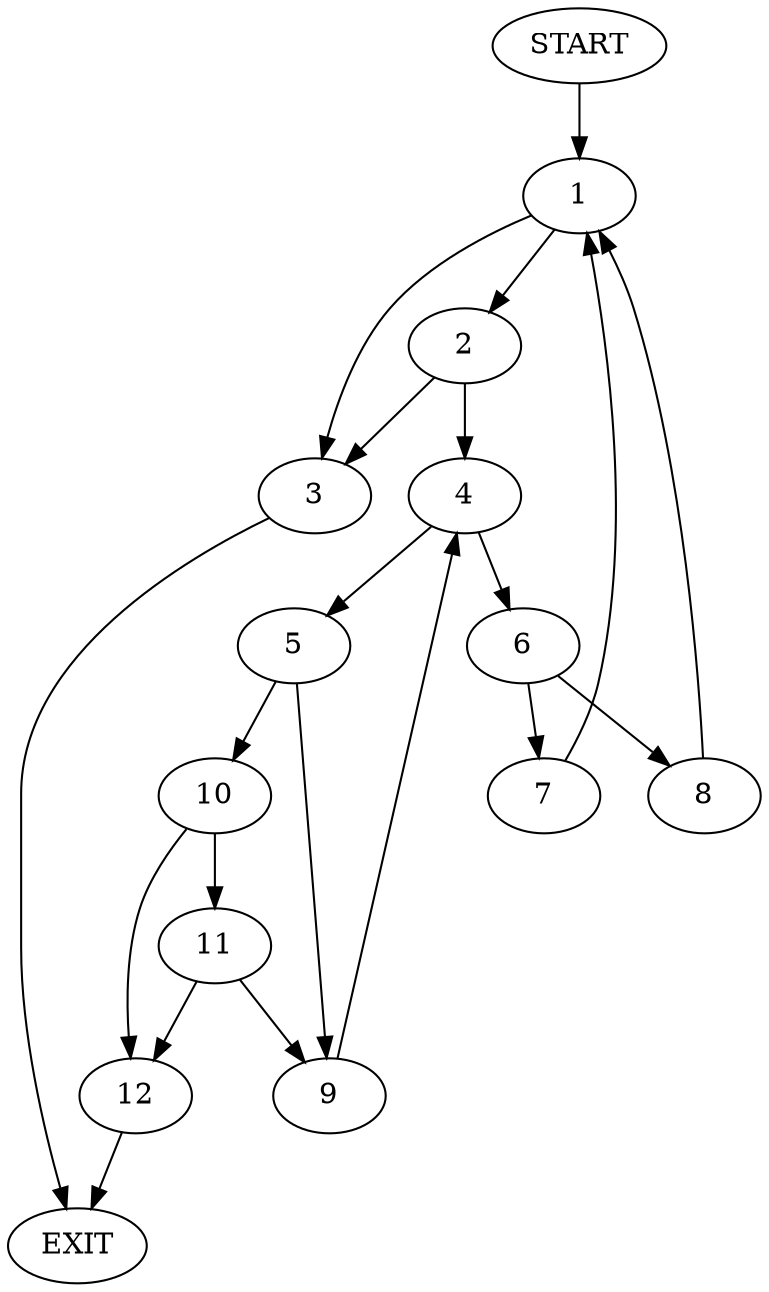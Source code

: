 digraph {
0 [label="START"]
13 [label="EXIT"]
0 -> 1
1 -> 2
1 -> 3
2 -> 4
2 -> 3
3 -> 13
4 -> 5
4 -> 6
6 -> 7
6 -> 8
5 -> 9
5 -> 10
9 -> 4
10 -> 11
10 -> 12
12 -> 13
11 -> 12
11 -> 9
7 -> 1
8 -> 1
}
